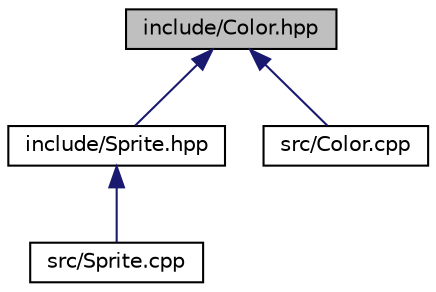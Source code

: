 digraph "include/Color.hpp"
{
  edge [fontname="Helvetica",fontsize="10",labelfontname="Helvetica",labelfontsize="10"];
  node [fontname="Helvetica",fontsize="10",shape=record];
  Node2 [label="include/Color.hpp",height=0.2,width=0.4,color="black", fillcolor="grey75", style="filled", fontcolor="black"];
  Node2 -> Node3 [dir="back",color="midnightblue",fontsize="10",style="solid",fontname="Helvetica"];
  Node3 [label="include/Sprite.hpp",height=0.2,width=0.4,color="black", fillcolor="white", style="filled",URL="$Sprite_8hpp.html"];
  Node3 -> Node4 [dir="back",color="midnightblue",fontsize="10",style="solid",fontname="Helvetica"];
  Node4 [label="src/Sprite.cpp",height=0.2,width=0.4,color="black", fillcolor="white", style="filled",URL="$Sprite_8cpp.html"];
  Node2 -> Node5 [dir="back",color="midnightblue",fontsize="10",style="solid",fontname="Helvetica"];
  Node5 [label="src/Color.cpp",height=0.2,width=0.4,color="black", fillcolor="white", style="filled",URL="$Color_8cpp.html"];
}
